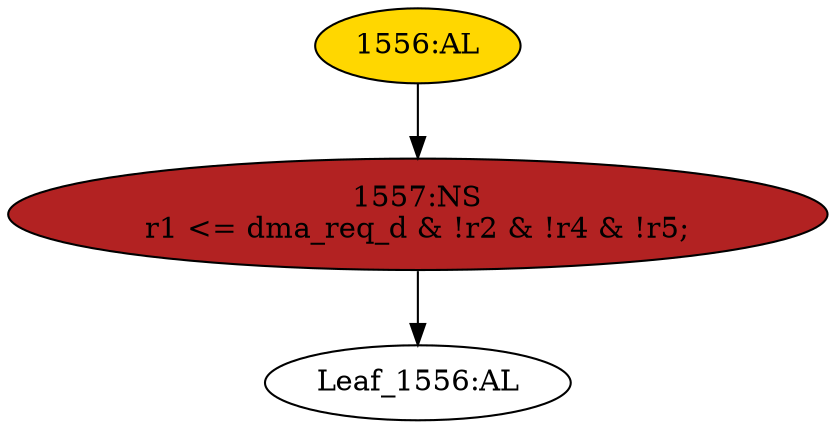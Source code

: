 strict digraph "" {
	node [label="\N"];
	"Leaf_1556:AL"	 [def_var="['r1']",
		label="Leaf_1556:AL"];
	"1557:NS"	 [ast="<pyverilog.vparser.ast.NonblockingSubstitution object at 0x7f0a38d972d0>",
		fillcolor=firebrick,
		label="1557:NS
r1 <= dma_req_d & !r2 & !r4 & !r5;",
		statements="[<pyverilog.vparser.ast.NonblockingSubstitution object at 0x7f0a38d972d0>]",
		style=filled,
		typ=NonblockingSubstitution];
	"1557:NS" -> "Leaf_1556:AL"	 [cond="[]",
		lineno=None];
	"1556:AL"	 [ast="<pyverilog.vparser.ast.Always object at 0x7f0a38d97650>",
		clk_sens=False,
		fillcolor=gold,
		label="1556:AL",
		sens="['wclk']",
		statements="[]",
		style=filled,
		typ=Always,
		use_var="['r4', 'r5', 'r2', 'dma_req_d']"];
	"1556:AL" -> "1557:NS"	 [cond="[]",
		lineno=None];
}
